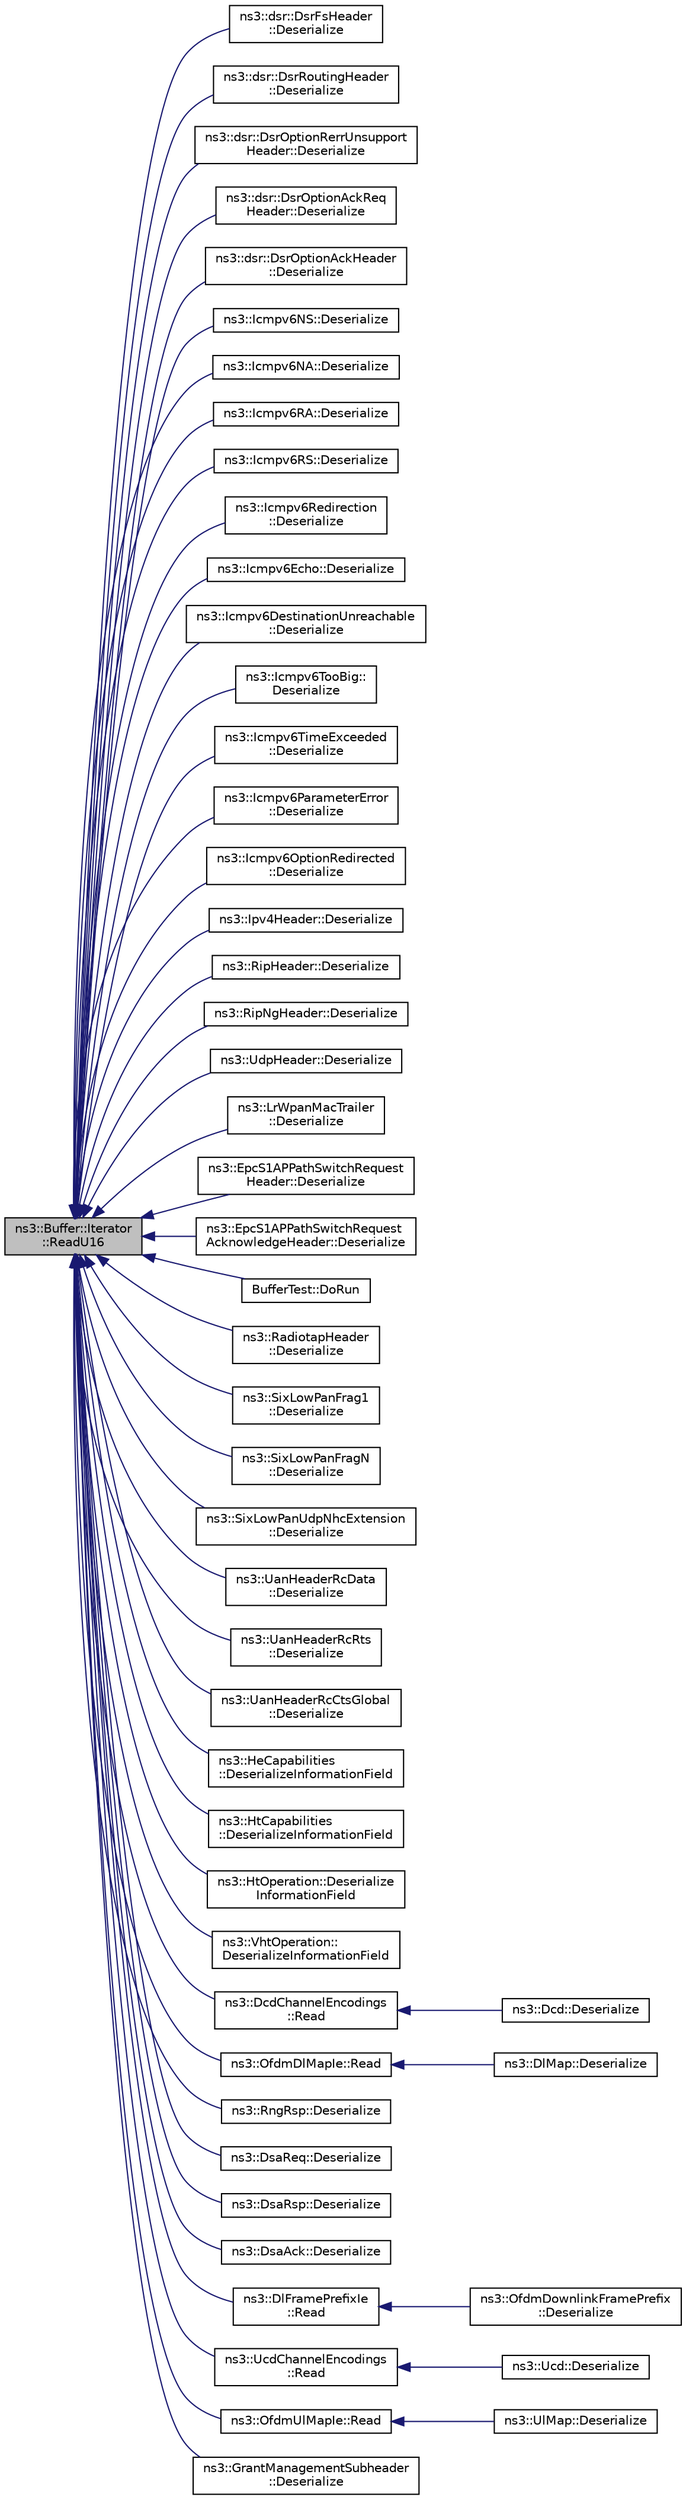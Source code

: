 digraph "ns3::Buffer::Iterator::ReadU16"
{
  edge [fontname="Helvetica",fontsize="10",labelfontname="Helvetica",labelfontsize="10"];
  node [fontname="Helvetica",fontsize="10",shape=record];
  rankdir="LR";
  Node1 [label="ns3::Buffer::Iterator\l::ReadU16",height=0.2,width=0.4,color="black", fillcolor="grey75", style="filled", fontcolor="black"];
  Node1 -> Node2 [dir="back",color="midnightblue",fontsize="10",style="solid"];
  Node2 [label="ns3::dsr::DsrFsHeader\l::Deserialize",height=0.2,width=0.4,color="black", fillcolor="white", style="filled",URL="$dc/dc2/classns3_1_1dsr_1_1DsrFsHeader.html#acb5736dd005d323eefae5cc9db9eb5b9",tooltip="Deserialize the packet. "];
  Node1 -> Node3 [dir="back",color="midnightblue",fontsize="10",style="solid"];
  Node3 [label="ns3::dsr::DsrRoutingHeader\l::Deserialize",height=0.2,width=0.4,color="black", fillcolor="white", style="filled",URL="$dd/d47/classns3_1_1dsr_1_1DsrRoutingHeader.html#aa3440ffd0d425f8562e313aea165c433",tooltip="Deserialize the packet. "];
  Node1 -> Node4 [dir="back",color="midnightblue",fontsize="10",style="solid"];
  Node4 [label="ns3::dsr::DsrOptionRerrUnsupport\lHeader::Deserialize",height=0.2,width=0.4,color="black", fillcolor="white", style="filled",URL="$db/df8/classns3_1_1dsr_1_1DsrOptionRerrUnsupportHeader.html#ad568e52cacee0c67a43338e8838806a5",tooltip="Deserialize the packet. "];
  Node1 -> Node5 [dir="back",color="midnightblue",fontsize="10",style="solid"];
  Node5 [label="ns3::dsr::DsrOptionAckReq\lHeader::Deserialize",height=0.2,width=0.4,color="black", fillcolor="white", style="filled",URL="$de/de7/classns3_1_1dsr_1_1DsrOptionAckReqHeader.html#a5c7c9641d41346faf881a4d7df0f36c7",tooltip="Deserialize the packet. "];
  Node1 -> Node6 [dir="back",color="midnightblue",fontsize="10",style="solid"];
  Node6 [label="ns3::dsr::DsrOptionAckHeader\l::Deserialize",height=0.2,width=0.4,color="black", fillcolor="white", style="filled",URL="$db/d30/classns3_1_1dsr_1_1DsrOptionAckHeader.html#a0c7f637f03ac2f48cfabfd8f18671a39",tooltip="Deserialize the packet. "];
  Node1 -> Node7 [dir="back",color="midnightblue",fontsize="10",style="solid"];
  Node7 [label="ns3::Icmpv6NS::Deserialize",height=0.2,width=0.4,color="black", fillcolor="white", style="filled",URL="$d7/da5/classns3_1_1Icmpv6NS.html#aa2fa4464ead95a030997d55f1f023dc0",tooltip="Deserialize the packet. "];
  Node1 -> Node8 [dir="back",color="midnightblue",fontsize="10",style="solid"];
  Node8 [label="ns3::Icmpv6NA::Deserialize",height=0.2,width=0.4,color="black", fillcolor="white", style="filled",URL="$d2/de8/classns3_1_1Icmpv6NA.html#ade6ada5c42f4342a466139d75699718b",tooltip="Deserialize the packet. "];
  Node1 -> Node9 [dir="back",color="midnightblue",fontsize="10",style="solid"];
  Node9 [label="ns3::Icmpv6RA::Deserialize",height=0.2,width=0.4,color="black", fillcolor="white", style="filled",URL="$da/d73/classns3_1_1Icmpv6RA.html#a91908412f051db52bd63b7a0d01c1117",tooltip="Deserialize the packet. "];
  Node1 -> Node10 [dir="back",color="midnightblue",fontsize="10",style="solid"];
  Node10 [label="ns3::Icmpv6RS::Deserialize",height=0.2,width=0.4,color="black", fillcolor="white", style="filled",URL="$da/d2f/classns3_1_1Icmpv6RS.html#a9b7bf06890d0aa82bc87bf70cf6181dd",tooltip="Deserialize the packet. "];
  Node1 -> Node11 [dir="back",color="midnightblue",fontsize="10",style="solid"];
  Node11 [label="ns3::Icmpv6Redirection\l::Deserialize",height=0.2,width=0.4,color="black", fillcolor="white", style="filled",URL="$de/da3/classns3_1_1Icmpv6Redirection.html#abcfbc9f63e544250bb40c302c0537788",tooltip="Deserialize the packet. "];
  Node1 -> Node12 [dir="back",color="midnightblue",fontsize="10",style="solid"];
  Node12 [label="ns3::Icmpv6Echo::Deserialize",height=0.2,width=0.4,color="black", fillcolor="white", style="filled",URL="$d6/d5b/classns3_1_1Icmpv6Echo.html#ad3ce875667e23c4b406860d6d95c3385",tooltip="Deserialize the packet. "];
  Node1 -> Node13 [dir="back",color="midnightblue",fontsize="10",style="solid"];
  Node13 [label="ns3::Icmpv6DestinationUnreachable\l::Deserialize",height=0.2,width=0.4,color="black", fillcolor="white", style="filled",URL="$d1/deb/classns3_1_1Icmpv6DestinationUnreachable.html#aab4cce60f9e44ae3bdca60d7157c1cd1",tooltip="Deserialize the packet. "];
  Node1 -> Node14 [dir="back",color="midnightblue",fontsize="10",style="solid"];
  Node14 [label="ns3::Icmpv6TooBig::\lDeserialize",height=0.2,width=0.4,color="black", fillcolor="white", style="filled",URL="$d3/d1b/classns3_1_1Icmpv6TooBig.html#a2d0f077afd744d980a93fee1b5df93a4",tooltip="Deserialize the packet. "];
  Node1 -> Node15 [dir="back",color="midnightblue",fontsize="10",style="solid"];
  Node15 [label="ns3::Icmpv6TimeExceeded\l::Deserialize",height=0.2,width=0.4,color="black", fillcolor="white", style="filled",URL="$d5/db1/classns3_1_1Icmpv6TimeExceeded.html#aaa984e51f29224f2bddd776dae8154cf",tooltip="Deserialize the packet. "];
  Node1 -> Node16 [dir="back",color="midnightblue",fontsize="10",style="solid"];
  Node16 [label="ns3::Icmpv6ParameterError\l::Deserialize",height=0.2,width=0.4,color="black", fillcolor="white", style="filled",URL="$d8/dd7/classns3_1_1Icmpv6ParameterError.html#a9adc32f79c63175a9dde08e017746794",tooltip="Deserialize the packet. "];
  Node1 -> Node17 [dir="back",color="midnightblue",fontsize="10",style="solid"];
  Node17 [label="ns3::Icmpv6OptionRedirected\l::Deserialize",height=0.2,width=0.4,color="black", fillcolor="white", style="filled",URL="$d9/dac/classns3_1_1Icmpv6OptionRedirected.html#a14bb7113257521bbc15a9df4e0e134ba",tooltip="Deserialize the packet. "];
  Node1 -> Node18 [dir="back",color="midnightblue",fontsize="10",style="solid"];
  Node18 [label="ns3::Ipv4Header::Deserialize",height=0.2,width=0.4,color="black", fillcolor="white", style="filled",URL="$d9/df1/classns3_1_1Ipv4Header.html#a4c079e939ba868855ba1fab9e1b0e987"];
  Node1 -> Node19 [dir="back",color="midnightblue",fontsize="10",style="solid"];
  Node19 [label="ns3::RipHeader::Deserialize",height=0.2,width=0.4,color="black", fillcolor="white", style="filled",URL="$d2/d41/classns3_1_1RipHeader.html#a92e568c6119343ba9ec17f9aff5c5167",tooltip="Deserialize the packet. "];
  Node1 -> Node20 [dir="back",color="midnightblue",fontsize="10",style="solid"];
  Node20 [label="ns3::RipNgHeader::Deserialize",height=0.2,width=0.4,color="black", fillcolor="white", style="filled",URL="$d8/d03/classns3_1_1RipNgHeader.html#ab6bd6911230599868747821f94e65588",tooltip="Deserialize the packet. "];
  Node1 -> Node21 [dir="back",color="midnightblue",fontsize="10",style="solid"];
  Node21 [label="ns3::UdpHeader::Deserialize",height=0.2,width=0.4,color="black", fillcolor="white", style="filled",URL="$d3/dc4/classns3_1_1UdpHeader.html#a68b4a7689b1741057d91f4360eb71493"];
  Node1 -> Node22 [dir="back",color="midnightblue",fontsize="10",style="solid"];
  Node22 [label="ns3::LrWpanMacTrailer\l::Deserialize",height=0.2,width=0.4,color="black", fillcolor="white", style="filled",URL="$d7/d32/classns3_1_1LrWpanMacTrailer.html#a11423689ec3b96d897c1ebcfb7776bf3"];
  Node1 -> Node23 [dir="back",color="midnightblue",fontsize="10",style="solid"];
  Node23 [label="ns3::EpcS1APPathSwitchRequest\lHeader::Deserialize",height=0.2,width=0.4,color="black", fillcolor="white", style="filled",URL="$d1/dc9/classns3_1_1EpcS1APPathSwitchRequestHeader.html#a700df028f1953037b8243c2d9e6ba604"];
  Node1 -> Node24 [dir="back",color="midnightblue",fontsize="10",style="solid"];
  Node24 [label="ns3::EpcS1APPathSwitchRequest\lAcknowledgeHeader::Deserialize",height=0.2,width=0.4,color="black", fillcolor="white", style="filled",URL="$d0/d37/classns3_1_1EpcS1APPathSwitchRequestAcknowledgeHeader.html#ab487b927de1ce730d417cbc878b6ec6c"];
  Node1 -> Node25 [dir="back",color="midnightblue",fontsize="10",style="solid"];
  Node25 [label="BufferTest::DoRun",height=0.2,width=0.4,color="black", fillcolor="white", style="filled",URL="$d7/d09/classBufferTest.html#a4ffd025f50c962366167daef7df0ac58",tooltip="Implementation to actually run this TestCase. "];
  Node1 -> Node26 [dir="back",color="midnightblue",fontsize="10",style="solid"];
  Node26 [label="ns3::RadiotapHeader\l::Deserialize",height=0.2,width=0.4,color="black", fillcolor="white", style="filled",URL="$d0/d42/classns3_1_1RadiotapHeader.html#abf6c96491c49ece598cc16737b0696a7"];
  Node1 -> Node27 [dir="back",color="midnightblue",fontsize="10",style="solid"];
  Node27 [label="ns3::SixLowPanFrag1\l::Deserialize",height=0.2,width=0.4,color="black", fillcolor="white", style="filled",URL="$d7/d40/classns3_1_1SixLowPanFrag1.html#aaa54f9e3bf0d226fe835c0cabcc41001",tooltip="Deserialize the packet. "];
  Node1 -> Node28 [dir="back",color="midnightblue",fontsize="10",style="solid"];
  Node28 [label="ns3::SixLowPanFragN\l::Deserialize",height=0.2,width=0.4,color="black", fillcolor="white", style="filled",URL="$dc/da8/classns3_1_1SixLowPanFragN.html#a25f03bc80327eb9cc87210859c084dd3",tooltip="Deserialize the packet. "];
  Node1 -> Node29 [dir="back",color="midnightblue",fontsize="10",style="solid"];
  Node29 [label="ns3::SixLowPanUdpNhcExtension\l::Deserialize",height=0.2,width=0.4,color="black", fillcolor="white", style="filled",URL="$d1/def/classns3_1_1SixLowPanUdpNhcExtension.html#a873d3fa917255c4cc936a6ac288f7c85",tooltip="Deserialize the packet. "];
  Node1 -> Node30 [dir="back",color="midnightblue",fontsize="10",style="solid"];
  Node30 [label="ns3::UanHeaderRcData\l::Deserialize",height=0.2,width=0.4,color="black", fillcolor="white", style="filled",URL="$d0/d69/classns3_1_1UanHeaderRcData.html#aaf625fdde6c76e26dbd2a82438514011"];
  Node1 -> Node31 [dir="back",color="midnightblue",fontsize="10",style="solid"];
  Node31 [label="ns3::UanHeaderRcRts\l::Deserialize",height=0.2,width=0.4,color="black", fillcolor="white", style="filled",URL="$df/d59/classns3_1_1UanHeaderRcRts.html#a9bcdcf1b71a44c6b2c9f57dda00d7974"];
  Node1 -> Node32 [dir="back",color="midnightblue",fontsize="10",style="solid"];
  Node32 [label="ns3::UanHeaderRcCtsGlobal\l::Deserialize",height=0.2,width=0.4,color="black", fillcolor="white", style="filled",URL="$d1/d65/classns3_1_1UanHeaderRcCtsGlobal.html#ae92bdd34a2b3f45adb415908d46084e3"];
  Node1 -> Node33 [dir="back",color="midnightblue",fontsize="10",style="solid"];
  Node33 [label="ns3::HeCapabilities\l::DeserializeInformationField",height=0.2,width=0.4,color="black", fillcolor="white", style="filled",URL="$d4/d41/classns3_1_1HeCapabilities.html#abe136c82493c270542f2dec0c7f2c849"];
  Node1 -> Node34 [dir="back",color="midnightblue",fontsize="10",style="solid"];
  Node34 [label="ns3::HtCapabilities\l::DeserializeInformationField",height=0.2,width=0.4,color="black", fillcolor="white", style="filled",URL="$d8/de7/classns3_1_1HtCapabilities.html#ab446238e98254b5778cc209161e6f137"];
  Node1 -> Node35 [dir="back",color="midnightblue",fontsize="10",style="solid"];
  Node35 [label="ns3::HtOperation::Deserialize\lInformationField",height=0.2,width=0.4,color="black", fillcolor="white", style="filled",URL="$db/dc6/classns3_1_1HtOperation.html#a47d788083e3938358995e474d4d5d9ab"];
  Node1 -> Node36 [dir="back",color="midnightblue",fontsize="10",style="solid"];
  Node36 [label="ns3::VhtOperation::\lDeserializeInformationField",height=0.2,width=0.4,color="black", fillcolor="white", style="filled",URL="$d7/d41/classns3_1_1VhtOperation.html#aa6a5f566200f104335732b5070440efb"];
  Node1 -> Node37 [dir="back",color="midnightblue",fontsize="10",style="solid"];
  Node37 [label="ns3::DcdChannelEncodings\l::Read",height=0.2,width=0.4,color="black", fillcolor="white", style="filled",URL="$d8/de0/classns3_1_1DcdChannelEncodings.html#a76b21a6da53bf3294c368e74ab68cfb1"];
  Node37 -> Node38 [dir="back",color="midnightblue",fontsize="10",style="solid"];
  Node38 [label="ns3::Dcd::Deserialize",height=0.2,width=0.4,color="black", fillcolor="white", style="filled",URL="$db/dcc/classns3_1_1Dcd.html#aa33549d7776c9d6e07cd8f02602db408"];
  Node1 -> Node39 [dir="back",color="midnightblue",fontsize="10",style="solid"];
  Node39 [label="ns3::OfdmDlMapIe::Read",height=0.2,width=0.4,color="black", fillcolor="white", style="filled",URL="$de/de8/classns3_1_1OfdmDlMapIe.html#aacbfdd43a086f097988048a04c4cce36"];
  Node39 -> Node40 [dir="back",color="midnightblue",fontsize="10",style="solid"];
  Node40 [label="ns3::DlMap::Deserialize",height=0.2,width=0.4,color="black", fillcolor="white", style="filled",URL="$d6/d59/classns3_1_1DlMap.html#a32304809baa42509928e641226100b98"];
  Node1 -> Node41 [dir="back",color="midnightblue",fontsize="10",style="solid"];
  Node41 [label="ns3::RngRsp::Deserialize",height=0.2,width=0.4,color="black", fillcolor="white", style="filled",URL="$d5/d34/classns3_1_1RngRsp.html#a1444784acf694f3d67246fc664e79496"];
  Node1 -> Node42 [dir="back",color="midnightblue",fontsize="10",style="solid"];
  Node42 [label="ns3::DsaReq::Deserialize",height=0.2,width=0.4,color="black", fillcolor="white", style="filled",URL="$d9/ddb/classns3_1_1DsaReq.html#ac18b85e52155990af188369c18a162b5"];
  Node1 -> Node43 [dir="back",color="midnightblue",fontsize="10",style="solid"];
  Node43 [label="ns3::DsaRsp::Deserialize",height=0.2,width=0.4,color="black", fillcolor="white", style="filled",URL="$d0/d5d/classns3_1_1DsaRsp.html#a753b7a45c528a85350355733615535e3"];
  Node1 -> Node44 [dir="back",color="midnightblue",fontsize="10",style="solid"];
  Node44 [label="ns3::DsaAck::Deserialize",height=0.2,width=0.4,color="black", fillcolor="white", style="filled",URL="$d0/da6/classns3_1_1DsaAck.html#aa5bad2a8f08d8428ecc7417ff9369eea"];
  Node1 -> Node45 [dir="back",color="midnightblue",fontsize="10",style="solid"];
  Node45 [label="ns3::DlFramePrefixIe\l::Read",height=0.2,width=0.4,color="black", fillcolor="white", style="filled",URL="$db/d1e/classns3_1_1DlFramePrefixIe.html#a7ab13482a48df298da49dfbccd7fd1d7"];
  Node45 -> Node46 [dir="back",color="midnightblue",fontsize="10",style="solid"];
  Node46 [label="ns3::OfdmDownlinkFramePrefix\l::Deserialize",height=0.2,width=0.4,color="black", fillcolor="white", style="filled",URL="$d2/d19/classns3_1_1OfdmDownlinkFramePrefix.html#af73288c0b2ca162f5006cfc44b27e762"];
  Node1 -> Node47 [dir="back",color="midnightblue",fontsize="10",style="solid"];
  Node47 [label="ns3::UcdChannelEncodings\l::Read",height=0.2,width=0.4,color="black", fillcolor="white", style="filled",URL="$dc/d44/classns3_1_1UcdChannelEncodings.html#ab4bf0ada0156e96466807d97b22b233a"];
  Node47 -> Node48 [dir="back",color="midnightblue",fontsize="10",style="solid"];
  Node48 [label="ns3::Ucd::Deserialize",height=0.2,width=0.4,color="black", fillcolor="white", style="filled",URL="$db/dda/classns3_1_1Ucd.html#ada667d90122da786f3fce88f226c35e3"];
  Node1 -> Node49 [dir="back",color="midnightblue",fontsize="10",style="solid"];
  Node49 [label="ns3::OfdmUlMapIe::Read",height=0.2,width=0.4,color="black", fillcolor="white", style="filled",URL="$d7/d47/classns3_1_1OfdmUlMapIe.html#ad5e4a18fdd86c590156ceab3a2d63ca8"];
  Node49 -> Node50 [dir="back",color="midnightblue",fontsize="10",style="solid"];
  Node50 [label="ns3::UlMap::Deserialize",height=0.2,width=0.4,color="black", fillcolor="white", style="filled",URL="$d0/dec/classns3_1_1UlMap.html#a9bb02bf675c74186e4d0918954adfea4"];
  Node1 -> Node51 [dir="back",color="midnightblue",fontsize="10",style="solid"];
  Node51 [label="ns3::GrantManagementSubheader\l::Deserialize",height=0.2,width=0.4,color="black", fillcolor="white", style="filled",URL="$d8/d91/classns3_1_1GrantManagementSubheader.html#a77ff8d881561013458f87194b8441c3d"];
}
